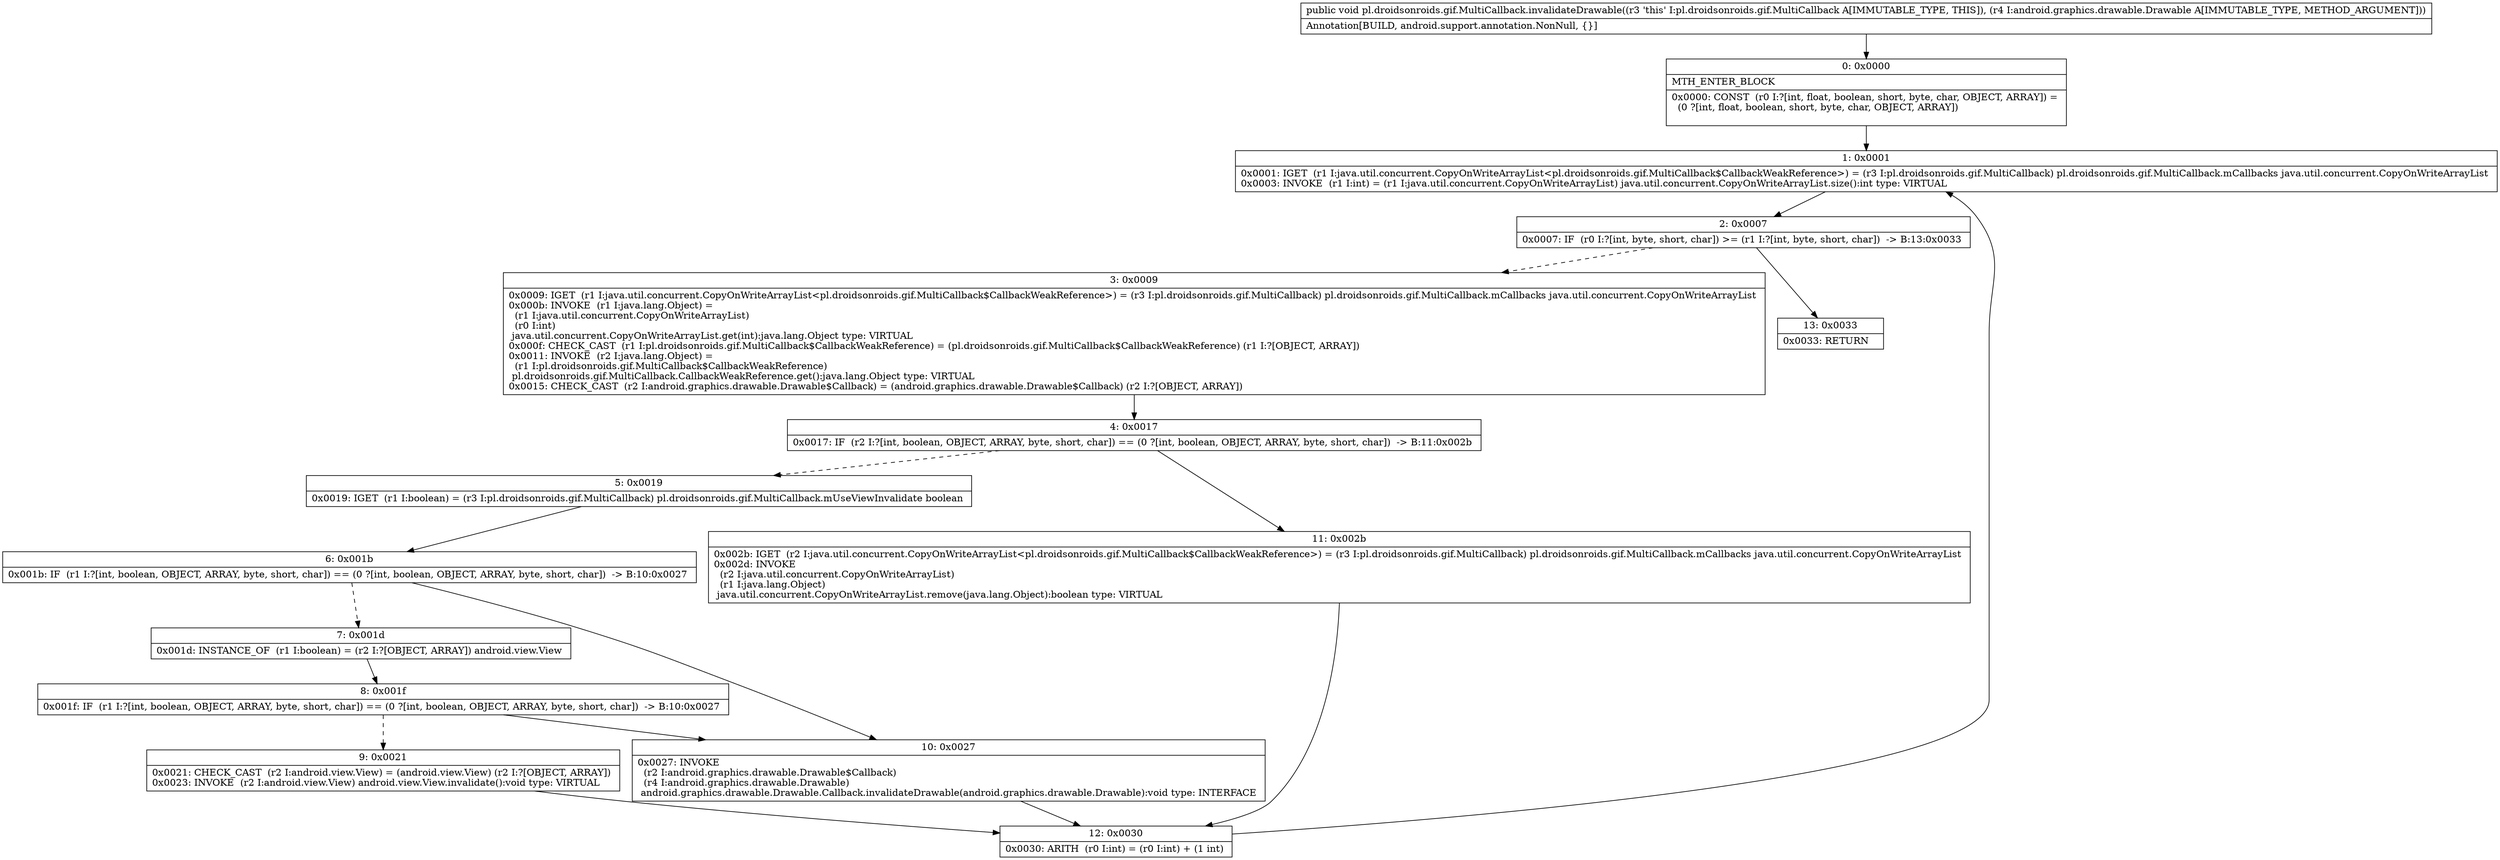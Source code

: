 digraph "CFG forpl.droidsonroids.gif.MultiCallback.invalidateDrawable(Landroid\/graphics\/drawable\/Drawable;)V" {
Node_0 [shape=record,label="{0\:\ 0x0000|MTH_ENTER_BLOCK\l|0x0000: CONST  (r0 I:?[int, float, boolean, short, byte, char, OBJECT, ARRAY]) = \l  (0 ?[int, float, boolean, short, byte, char, OBJECT, ARRAY])\l \l}"];
Node_1 [shape=record,label="{1\:\ 0x0001|0x0001: IGET  (r1 I:java.util.concurrent.CopyOnWriteArrayList\<pl.droidsonroids.gif.MultiCallback$CallbackWeakReference\>) = (r3 I:pl.droidsonroids.gif.MultiCallback) pl.droidsonroids.gif.MultiCallback.mCallbacks java.util.concurrent.CopyOnWriteArrayList \l0x0003: INVOKE  (r1 I:int) = (r1 I:java.util.concurrent.CopyOnWriteArrayList) java.util.concurrent.CopyOnWriteArrayList.size():int type: VIRTUAL \l}"];
Node_2 [shape=record,label="{2\:\ 0x0007|0x0007: IF  (r0 I:?[int, byte, short, char]) \>= (r1 I:?[int, byte, short, char])  \-\> B:13:0x0033 \l}"];
Node_3 [shape=record,label="{3\:\ 0x0009|0x0009: IGET  (r1 I:java.util.concurrent.CopyOnWriteArrayList\<pl.droidsonroids.gif.MultiCallback$CallbackWeakReference\>) = (r3 I:pl.droidsonroids.gif.MultiCallback) pl.droidsonroids.gif.MultiCallback.mCallbacks java.util.concurrent.CopyOnWriteArrayList \l0x000b: INVOKE  (r1 I:java.lang.Object) = \l  (r1 I:java.util.concurrent.CopyOnWriteArrayList)\l  (r0 I:int)\l java.util.concurrent.CopyOnWriteArrayList.get(int):java.lang.Object type: VIRTUAL \l0x000f: CHECK_CAST  (r1 I:pl.droidsonroids.gif.MultiCallback$CallbackWeakReference) = (pl.droidsonroids.gif.MultiCallback$CallbackWeakReference) (r1 I:?[OBJECT, ARRAY]) \l0x0011: INVOKE  (r2 I:java.lang.Object) = \l  (r1 I:pl.droidsonroids.gif.MultiCallback$CallbackWeakReference)\l pl.droidsonroids.gif.MultiCallback.CallbackWeakReference.get():java.lang.Object type: VIRTUAL \l0x0015: CHECK_CAST  (r2 I:android.graphics.drawable.Drawable$Callback) = (android.graphics.drawable.Drawable$Callback) (r2 I:?[OBJECT, ARRAY]) \l}"];
Node_4 [shape=record,label="{4\:\ 0x0017|0x0017: IF  (r2 I:?[int, boolean, OBJECT, ARRAY, byte, short, char]) == (0 ?[int, boolean, OBJECT, ARRAY, byte, short, char])  \-\> B:11:0x002b \l}"];
Node_5 [shape=record,label="{5\:\ 0x0019|0x0019: IGET  (r1 I:boolean) = (r3 I:pl.droidsonroids.gif.MultiCallback) pl.droidsonroids.gif.MultiCallback.mUseViewInvalidate boolean \l}"];
Node_6 [shape=record,label="{6\:\ 0x001b|0x001b: IF  (r1 I:?[int, boolean, OBJECT, ARRAY, byte, short, char]) == (0 ?[int, boolean, OBJECT, ARRAY, byte, short, char])  \-\> B:10:0x0027 \l}"];
Node_7 [shape=record,label="{7\:\ 0x001d|0x001d: INSTANCE_OF  (r1 I:boolean) = (r2 I:?[OBJECT, ARRAY]) android.view.View \l}"];
Node_8 [shape=record,label="{8\:\ 0x001f|0x001f: IF  (r1 I:?[int, boolean, OBJECT, ARRAY, byte, short, char]) == (0 ?[int, boolean, OBJECT, ARRAY, byte, short, char])  \-\> B:10:0x0027 \l}"];
Node_9 [shape=record,label="{9\:\ 0x0021|0x0021: CHECK_CAST  (r2 I:android.view.View) = (android.view.View) (r2 I:?[OBJECT, ARRAY]) \l0x0023: INVOKE  (r2 I:android.view.View) android.view.View.invalidate():void type: VIRTUAL \l}"];
Node_10 [shape=record,label="{10\:\ 0x0027|0x0027: INVOKE  \l  (r2 I:android.graphics.drawable.Drawable$Callback)\l  (r4 I:android.graphics.drawable.Drawable)\l android.graphics.drawable.Drawable.Callback.invalidateDrawable(android.graphics.drawable.Drawable):void type: INTERFACE \l}"];
Node_11 [shape=record,label="{11\:\ 0x002b|0x002b: IGET  (r2 I:java.util.concurrent.CopyOnWriteArrayList\<pl.droidsonroids.gif.MultiCallback$CallbackWeakReference\>) = (r3 I:pl.droidsonroids.gif.MultiCallback) pl.droidsonroids.gif.MultiCallback.mCallbacks java.util.concurrent.CopyOnWriteArrayList \l0x002d: INVOKE  \l  (r2 I:java.util.concurrent.CopyOnWriteArrayList)\l  (r1 I:java.lang.Object)\l java.util.concurrent.CopyOnWriteArrayList.remove(java.lang.Object):boolean type: VIRTUAL \l}"];
Node_12 [shape=record,label="{12\:\ 0x0030|0x0030: ARITH  (r0 I:int) = (r0 I:int) + (1 int) \l}"];
Node_13 [shape=record,label="{13\:\ 0x0033|0x0033: RETURN   \l}"];
MethodNode[shape=record,label="{public void pl.droidsonroids.gif.MultiCallback.invalidateDrawable((r3 'this' I:pl.droidsonroids.gif.MultiCallback A[IMMUTABLE_TYPE, THIS]), (r4 I:android.graphics.drawable.Drawable A[IMMUTABLE_TYPE, METHOD_ARGUMENT]))  | Annotation[BUILD, android.support.annotation.NonNull, \{\}]\l}"];
MethodNode -> Node_0;
Node_0 -> Node_1;
Node_1 -> Node_2;
Node_2 -> Node_3[style=dashed];
Node_2 -> Node_13;
Node_3 -> Node_4;
Node_4 -> Node_5[style=dashed];
Node_4 -> Node_11;
Node_5 -> Node_6;
Node_6 -> Node_7[style=dashed];
Node_6 -> Node_10;
Node_7 -> Node_8;
Node_8 -> Node_9[style=dashed];
Node_8 -> Node_10;
Node_9 -> Node_12;
Node_10 -> Node_12;
Node_11 -> Node_12;
Node_12 -> Node_1;
}

